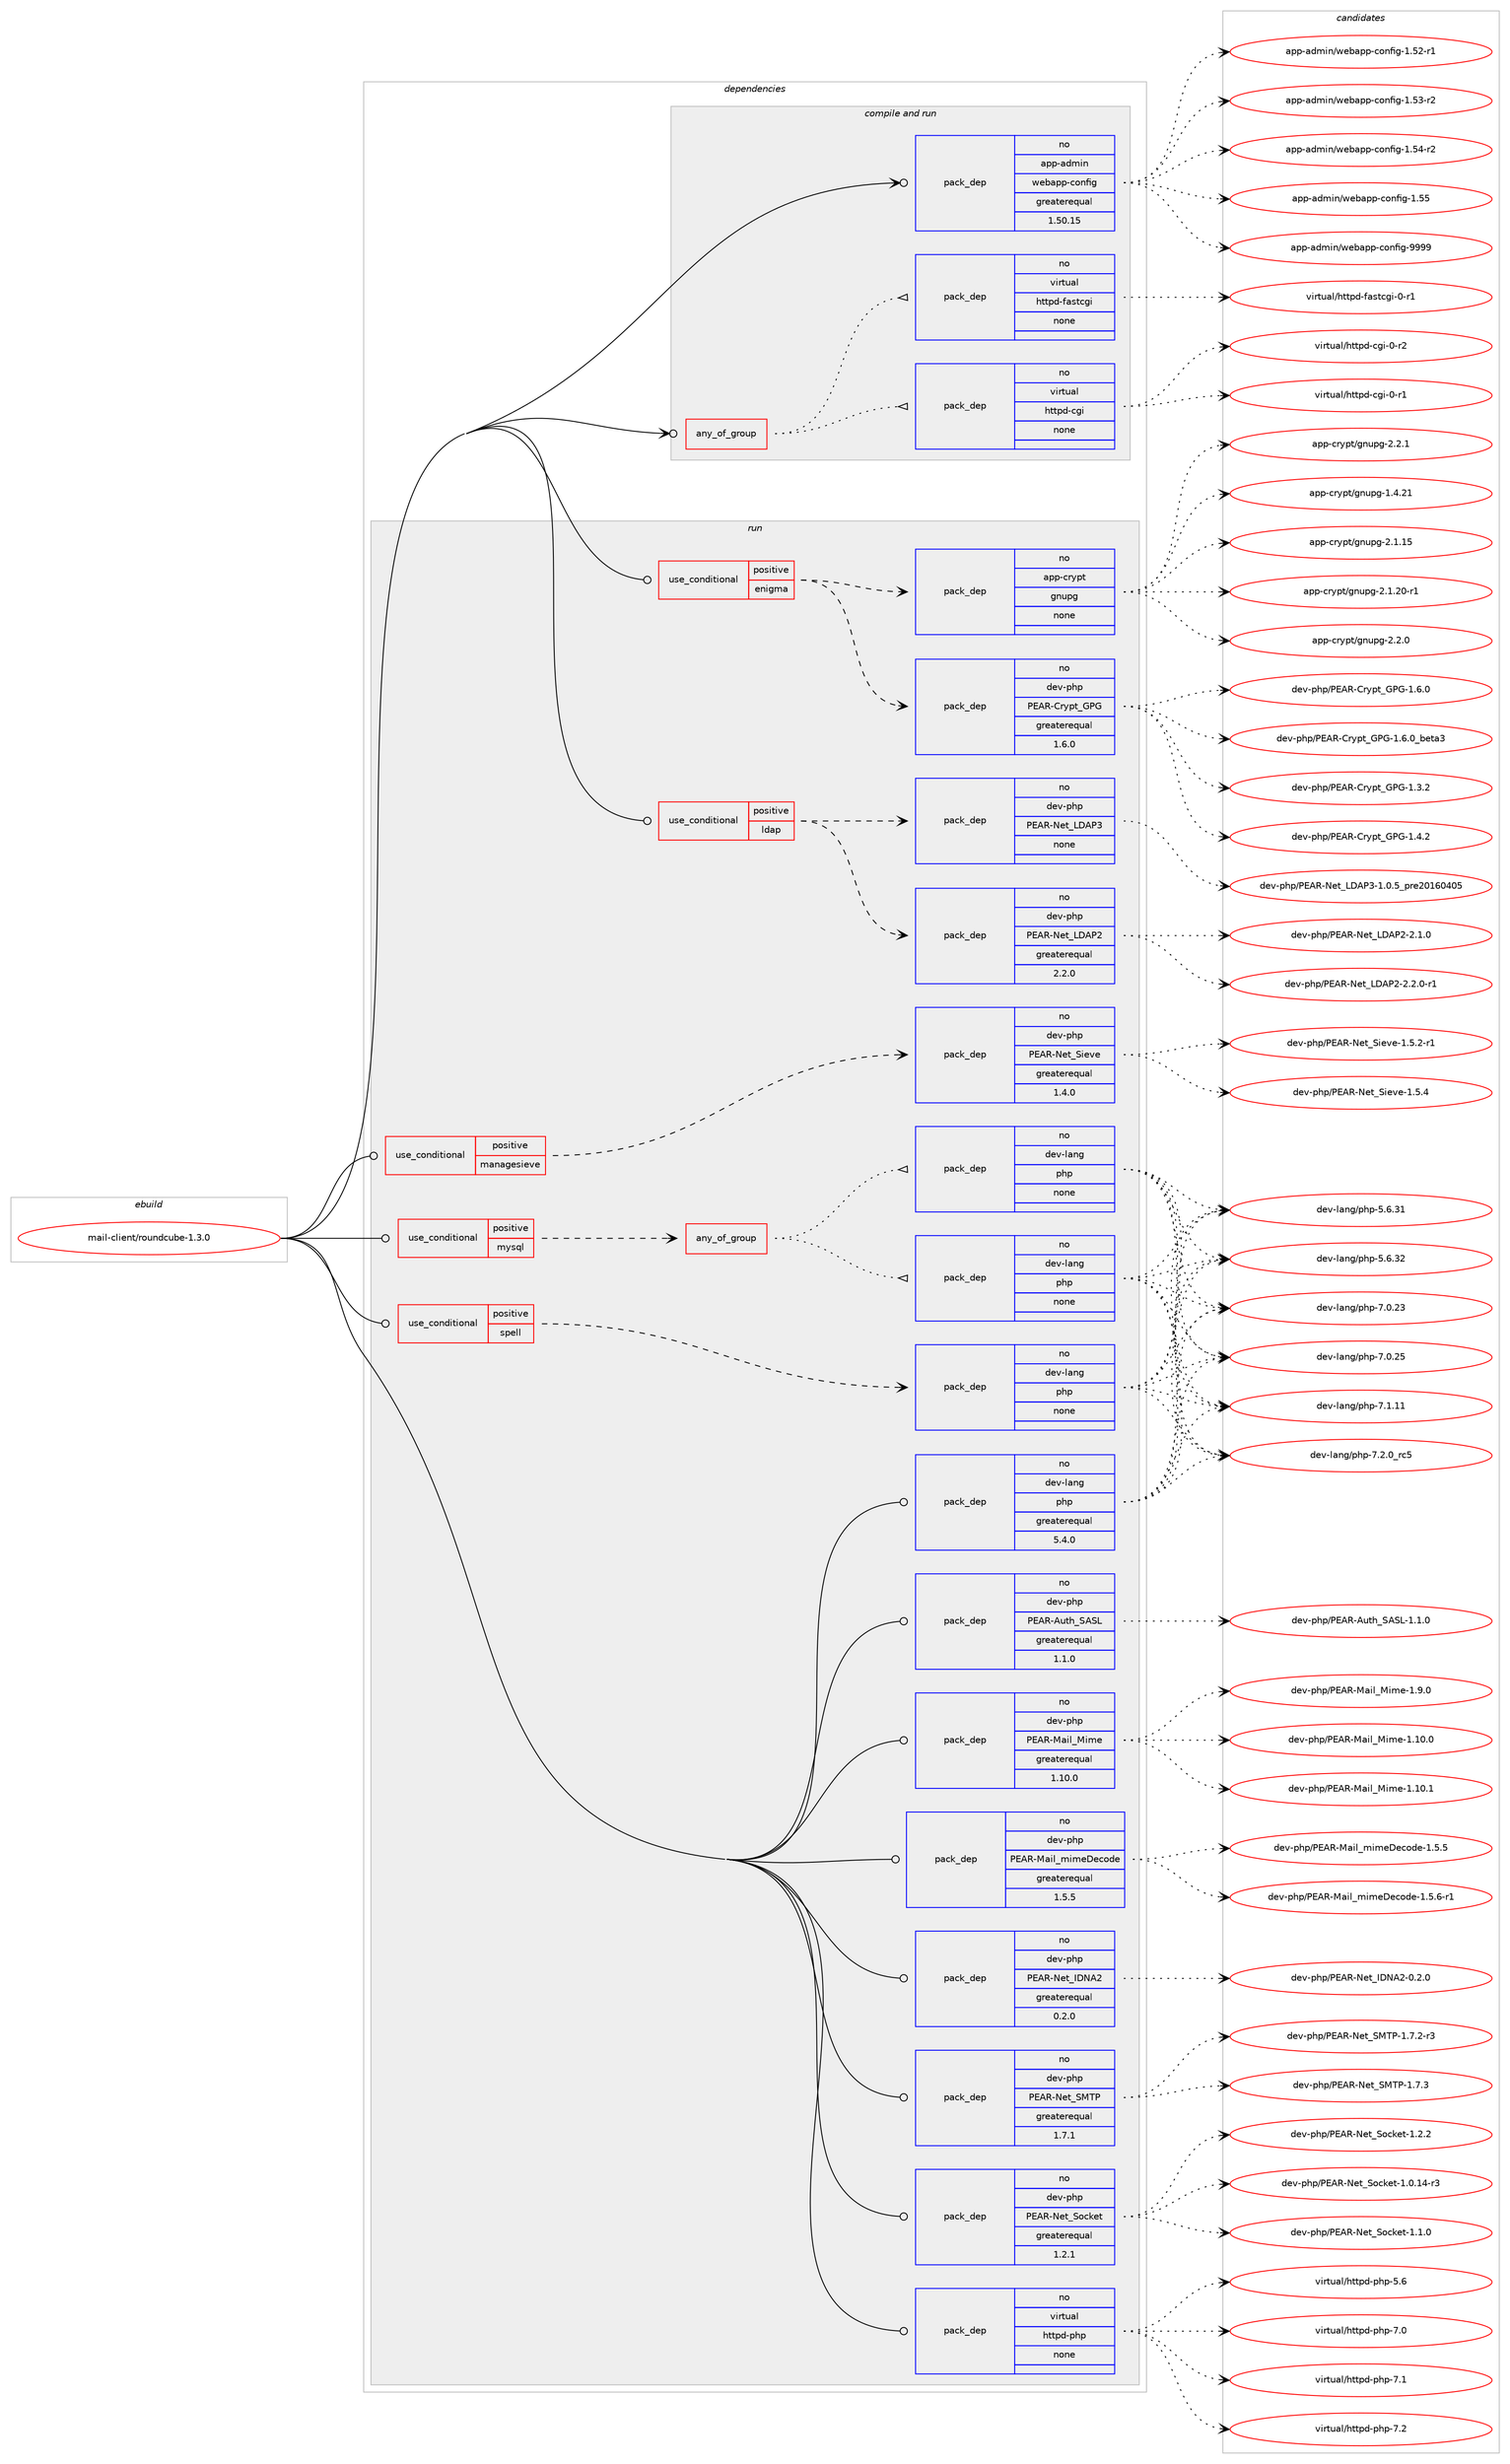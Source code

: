 digraph prolog {

# *************
# Graph options
# *************

newrank=true;
concentrate=true;
compound=true;
graph [rankdir=LR,fontname=Helvetica,fontsize=10,ranksep=1.5];#, ranksep=2.5, nodesep=0.2];
edge  [arrowhead=vee];
node  [fontname=Helvetica,fontsize=10];

# **********
# The ebuild
# **********

subgraph cluster_leftcol {
color=gray;
rank=same;
label=<<i>ebuild</i>>;
id [label="mail-client/roundcube-1.3.0", color=red, width=4, href="../mail-client/roundcube-1.3.0.svg"];
}

# ****************
# The dependencies
# ****************

subgraph cluster_midcol {
color=gray;
label=<<i>dependencies</i>>;
subgraph cluster_compile {
fillcolor="#eeeeee";
style=filled;
label=<<i>compile</i>>;
}
subgraph cluster_compileandrun {
fillcolor="#eeeeee";
style=filled;
label=<<i>compile and run</i>>;
subgraph any4982 {
dependency341094 [label=<<TABLE BORDER="0" CELLBORDER="1" CELLSPACING="0" CELLPADDING="4"><TR><TD CELLPADDING="10">any_of_group</TD></TR></TABLE>>, shape=none, color=red];subgraph pack250799 {
dependency341095 [label=<<TABLE BORDER="0" CELLBORDER="1" CELLSPACING="0" CELLPADDING="4" WIDTH="220"><TR><TD ROWSPAN="6" CELLPADDING="30">pack_dep</TD></TR><TR><TD WIDTH="110">no</TD></TR><TR><TD>virtual</TD></TR><TR><TD>httpd-cgi</TD></TR><TR><TD>none</TD></TR><TR><TD></TD></TR></TABLE>>, shape=none, color=blue];
}
dependency341094:e -> dependency341095:w [weight=20,style="dotted",arrowhead="oinv"];
subgraph pack250800 {
dependency341096 [label=<<TABLE BORDER="0" CELLBORDER="1" CELLSPACING="0" CELLPADDING="4" WIDTH="220"><TR><TD ROWSPAN="6" CELLPADDING="30">pack_dep</TD></TR><TR><TD WIDTH="110">no</TD></TR><TR><TD>virtual</TD></TR><TR><TD>httpd-fastcgi</TD></TR><TR><TD>none</TD></TR><TR><TD></TD></TR></TABLE>>, shape=none, color=blue];
}
dependency341094:e -> dependency341096:w [weight=20,style="dotted",arrowhead="oinv"];
}
id:e -> dependency341094:w [weight=20,style="solid",arrowhead="odotvee"];
subgraph pack250801 {
dependency341097 [label=<<TABLE BORDER="0" CELLBORDER="1" CELLSPACING="0" CELLPADDING="4" WIDTH="220"><TR><TD ROWSPAN="6" CELLPADDING="30">pack_dep</TD></TR><TR><TD WIDTH="110">no</TD></TR><TR><TD>app-admin</TD></TR><TR><TD>webapp-config</TD></TR><TR><TD>greaterequal</TD></TR><TR><TD>1.50.15</TD></TR></TABLE>>, shape=none, color=blue];
}
id:e -> dependency341097:w [weight=20,style="solid",arrowhead="odotvee"];
}
subgraph cluster_run {
fillcolor="#eeeeee";
style=filled;
label=<<i>run</i>>;
subgraph cond85212 {
dependency341098 [label=<<TABLE BORDER="0" CELLBORDER="1" CELLSPACING="0" CELLPADDING="4"><TR><TD ROWSPAN="3" CELLPADDING="10">use_conditional</TD></TR><TR><TD>positive</TD></TR><TR><TD>enigma</TD></TR></TABLE>>, shape=none, color=red];
subgraph pack250802 {
dependency341099 [label=<<TABLE BORDER="0" CELLBORDER="1" CELLSPACING="0" CELLPADDING="4" WIDTH="220"><TR><TD ROWSPAN="6" CELLPADDING="30">pack_dep</TD></TR><TR><TD WIDTH="110">no</TD></TR><TR><TD>dev-php</TD></TR><TR><TD>PEAR-Crypt_GPG</TD></TR><TR><TD>greaterequal</TD></TR><TR><TD>1.6.0</TD></TR></TABLE>>, shape=none, color=blue];
}
dependency341098:e -> dependency341099:w [weight=20,style="dashed",arrowhead="vee"];
subgraph pack250803 {
dependency341100 [label=<<TABLE BORDER="0" CELLBORDER="1" CELLSPACING="0" CELLPADDING="4" WIDTH="220"><TR><TD ROWSPAN="6" CELLPADDING="30">pack_dep</TD></TR><TR><TD WIDTH="110">no</TD></TR><TR><TD>app-crypt</TD></TR><TR><TD>gnupg</TD></TR><TR><TD>none</TD></TR><TR><TD></TD></TR></TABLE>>, shape=none, color=blue];
}
dependency341098:e -> dependency341100:w [weight=20,style="dashed",arrowhead="vee"];
}
id:e -> dependency341098:w [weight=20,style="solid",arrowhead="odot"];
subgraph cond85213 {
dependency341101 [label=<<TABLE BORDER="0" CELLBORDER="1" CELLSPACING="0" CELLPADDING="4"><TR><TD ROWSPAN="3" CELLPADDING="10">use_conditional</TD></TR><TR><TD>positive</TD></TR><TR><TD>ldap</TD></TR></TABLE>>, shape=none, color=red];
subgraph pack250804 {
dependency341102 [label=<<TABLE BORDER="0" CELLBORDER="1" CELLSPACING="0" CELLPADDING="4" WIDTH="220"><TR><TD ROWSPAN="6" CELLPADDING="30">pack_dep</TD></TR><TR><TD WIDTH="110">no</TD></TR><TR><TD>dev-php</TD></TR><TR><TD>PEAR-Net_LDAP2</TD></TR><TR><TD>greaterequal</TD></TR><TR><TD>2.2.0</TD></TR></TABLE>>, shape=none, color=blue];
}
dependency341101:e -> dependency341102:w [weight=20,style="dashed",arrowhead="vee"];
subgraph pack250805 {
dependency341103 [label=<<TABLE BORDER="0" CELLBORDER="1" CELLSPACING="0" CELLPADDING="4" WIDTH="220"><TR><TD ROWSPAN="6" CELLPADDING="30">pack_dep</TD></TR><TR><TD WIDTH="110">no</TD></TR><TR><TD>dev-php</TD></TR><TR><TD>PEAR-Net_LDAP3</TD></TR><TR><TD>none</TD></TR><TR><TD></TD></TR></TABLE>>, shape=none, color=blue];
}
dependency341101:e -> dependency341103:w [weight=20,style="dashed",arrowhead="vee"];
}
id:e -> dependency341101:w [weight=20,style="solid",arrowhead="odot"];
subgraph cond85214 {
dependency341104 [label=<<TABLE BORDER="0" CELLBORDER="1" CELLSPACING="0" CELLPADDING="4"><TR><TD ROWSPAN="3" CELLPADDING="10">use_conditional</TD></TR><TR><TD>positive</TD></TR><TR><TD>managesieve</TD></TR></TABLE>>, shape=none, color=red];
subgraph pack250806 {
dependency341105 [label=<<TABLE BORDER="0" CELLBORDER="1" CELLSPACING="0" CELLPADDING="4" WIDTH="220"><TR><TD ROWSPAN="6" CELLPADDING="30">pack_dep</TD></TR><TR><TD WIDTH="110">no</TD></TR><TR><TD>dev-php</TD></TR><TR><TD>PEAR-Net_Sieve</TD></TR><TR><TD>greaterequal</TD></TR><TR><TD>1.4.0</TD></TR></TABLE>>, shape=none, color=blue];
}
dependency341104:e -> dependency341105:w [weight=20,style="dashed",arrowhead="vee"];
}
id:e -> dependency341104:w [weight=20,style="solid",arrowhead="odot"];
subgraph cond85215 {
dependency341106 [label=<<TABLE BORDER="0" CELLBORDER="1" CELLSPACING="0" CELLPADDING="4"><TR><TD ROWSPAN="3" CELLPADDING="10">use_conditional</TD></TR><TR><TD>positive</TD></TR><TR><TD>mysql</TD></TR></TABLE>>, shape=none, color=red];
subgraph any4983 {
dependency341107 [label=<<TABLE BORDER="0" CELLBORDER="1" CELLSPACING="0" CELLPADDING="4"><TR><TD CELLPADDING="10">any_of_group</TD></TR></TABLE>>, shape=none, color=red];subgraph pack250807 {
dependency341108 [label=<<TABLE BORDER="0" CELLBORDER="1" CELLSPACING="0" CELLPADDING="4" WIDTH="220"><TR><TD ROWSPAN="6" CELLPADDING="30">pack_dep</TD></TR><TR><TD WIDTH="110">no</TD></TR><TR><TD>dev-lang</TD></TR><TR><TD>php</TD></TR><TR><TD>none</TD></TR><TR><TD></TD></TR></TABLE>>, shape=none, color=blue];
}
dependency341107:e -> dependency341108:w [weight=20,style="dotted",arrowhead="oinv"];
subgraph pack250808 {
dependency341109 [label=<<TABLE BORDER="0" CELLBORDER="1" CELLSPACING="0" CELLPADDING="4" WIDTH="220"><TR><TD ROWSPAN="6" CELLPADDING="30">pack_dep</TD></TR><TR><TD WIDTH="110">no</TD></TR><TR><TD>dev-lang</TD></TR><TR><TD>php</TD></TR><TR><TD>none</TD></TR><TR><TD></TD></TR></TABLE>>, shape=none, color=blue];
}
dependency341107:e -> dependency341109:w [weight=20,style="dotted",arrowhead="oinv"];
}
dependency341106:e -> dependency341107:w [weight=20,style="dashed",arrowhead="vee"];
}
id:e -> dependency341106:w [weight=20,style="solid",arrowhead="odot"];
subgraph cond85216 {
dependency341110 [label=<<TABLE BORDER="0" CELLBORDER="1" CELLSPACING="0" CELLPADDING="4"><TR><TD ROWSPAN="3" CELLPADDING="10">use_conditional</TD></TR><TR><TD>positive</TD></TR><TR><TD>spell</TD></TR></TABLE>>, shape=none, color=red];
subgraph pack250809 {
dependency341111 [label=<<TABLE BORDER="0" CELLBORDER="1" CELLSPACING="0" CELLPADDING="4" WIDTH="220"><TR><TD ROWSPAN="6" CELLPADDING="30">pack_dep</TD></TR><TR><TD WIDTH="110">no</TD></TR><TR><TD>dev-lang</TD></TR><TR><TD>php</TD></TR><TR><TD>none</TD></TR><TR><TD></TD></TR></TABLE>>, shape=none, color=blue];
}
dependency341110:e -> dependency341111:w [weight=20,style="dashed",arrowhead="vee"];
}
id:e -> dependency341110:w [weight=20,style="solid",arrowhead="odot"];
subgraph pack250810 {
dependency341112 [label=<<TABLE BORDER="0" CELLBORDER="1" CELLSPACING="0" CELLPADDING="4" WIDTH="220"><TR><TD ROWSPAN="6" CELLPADDING="30">pack_dep</TD></TR><TR><TD WIDTH="110">no</TD></TR><TR><TD>dev-lang</TD></TR><TR><TD>php</TD></TR><TR><TD>greaterequal</TD></TR><TR><TD>5.4.0</TD></TR></TABLE>>, shape=none, color=blue];
}
id:e -> dependency341112:w [weight=20,style="solid",arrowhead="odot"];
subgraph pack250811 {
dependency341113 [label=<<TABLE BORDER="0" CELLBORDER="1" CELLSPACING="0" CELLPADDING="4" WIDTH="220"><TR><TD ROWSPAN="6" CELLPADDING="30">pack_dep</TD></TR><TR><TD WIDTH="110">no</TD></TR><TR><TD>dev-php</TD></TR><TR><TD>PEAR-Auth_SASL</TD></TR><TR><TD>greaterequal</TD></TR><TR><TD>1.1.0</TD></TR></TABLE>>, shape=none, color=blue];
}
id:e -> dependency341113:w [weight=20,style="solid",arrowhead="odot"];
subgraph pack250812 {
dependency341114 [label=<<TABLE BORDER="0" CELLBORDER="1" CELLSPACING="0" CELLPADDING="4" WIDTH="220"><TR><TD ROWSPAN="6" CELLPADDING="30">pack_dep</TD></TR><TR><TD WIDTH="110">no</TD></TR><TR><TD>dev-php</TD></TR><TR><TD>PEAR-Mail_Mime</TD></TR><TR><TD>greaterequal</TD></TR><TR><TD>1.10.0</TD></TR></TABLE>>, shape=none, color=blue];
}
id:e -> dependency341114:w [weight=20,style="solid",arrowhead="odot"];
subgraph pack250813 {
dependency341115 [label=<<TABLE BORDER="0" CELLBORDER="1" CELLSPACING="0" CELLPADDING="4" WIDTH="220"><TR><TD ROWSPAN="6" CELLPADDING="30">pack_dep</TD></TR><TR><TD WIDTH="110">no</TD></TR><TR><TD>dev-php</TD></TR><TR><TD>PEAR-Mail_mimeDecode</TD></TR><TR><TD>greaterequal</TD></TR><TR><TD>1.5.5</TD></TR></TABLE>>, shape=none, color=blue];
}
id:e -> dependency341115:w [weight=20,style="solid",arrowhead="odot"];
subgraph pack250814 {
dependency341116 [label=<<TABLE BORDER="0" CELLBORDER="1" CELLSPACING="0" CELLPADDING="4" WIDTH="220"><TR><TD ROWSPAN="6" CELLPADDING="30">pack_dep</TD></TR><TR><TD WIDTH="110">no</TD></TR><TR><TD>dev-php</TD></TR><TR><TD>PEAR-Net_IDNA2</TD></TR><TR><TD>greaterequal</TD></TR><TR><TD>0.2.0</TD></TR></TABLE>>, shape=none, color=blue];
}
id:e -> dependency341116:w [weight=20,style="solid",arrowhead="odot"];
subgraph pack250815 {
dependency341117 [label=<<TABLE BORDER="0" CELLBORDER="1" CELLSPACING="0" CELLPADDING="4" WIDTH="220"><TR><TD ROWSPAN="6" CELLPADDING="30">pack_dep</TD></TR><TR><TD WIDTH="110">no</TD></TR><TR><TD>dev-php</TD></TR><TR><TD>PEAR-Net_SMTP</TD></TR><TR><TD>greaterequal</TD></TR><TR><TD>1.7.1</TD></TR></TABLE>>, shape=none, color=blue];
}
id:e -> dependency341117:w [weight=20,style="solid",arrowhead="odot"];
subgraph pack250816 {
dependency341118 [label=<<TABLE BORDER="0" CELLBORDER="1" CELLSPACING="0" CELLPADDING="4" WIDTH="220"><TR><TD ROWSPAN="6" CELLPADDING="30">pack_dep</TD></TR><TR><TD WIDTH="110">no</TD></TR><TR><TD>dev-php</TD></TR><TR><TD>PEAR-Net_Socket</TD></TR><TR><TD>greaterequal</TD></TR><TR><TD>1.2.1</TD></TR></TABLE>>, shape=none, color=blue];
}
id:e -> dependency341118:w [weight=20,style="solid",arrowhead="odot"];
subgraph pack250817 {
dependency341119 [label=<<TABLE BORDER="0" CELLBORDER="1" CELLSPACING="0" CELLPADDING="4" WIDTH="220"><TR><TD ROWSPAN="6" CELLPADDING="30">pack_dep</TD></TR><TR><TD WIDTH="110">no</TD></TR><TR><TD>virtual</TD></TR><TR><TD>httpd-php</TD></TR><TR><TD>none</TD></TR><TR><TD></TD></TR></TABLE>>, shape=none, color=blue];
}
id:e -> dependency341119:w [weight=20,style="solid",arrowhead="odot"];
}
}

# **************
# The candidates
# **************

subgraph cluster_choices {
rank=same;
color=gray;
label=<<i>candidates</i>>;

subgraph choice250799 {
color=black;
nodesep=1;
choice1181051141161179710847104116116112100459910310545484511449 [label="virtual/httpd-cgi-0-r1", color=red, width=4,href="../virtual/httpd-cgi-0-r1.svg"];
choice1181051141161179710847104116116112100459910310545484511450 [label="virtual/httpd-cgi-0-r2", color=red, width=4,href="../virtual/httpd-cgi-0-r2.svg"];
dependency341095:e -> choice1181051141161179710847104116116112100459910310545484511449:w [style=dotted,weight="100"];
dependency341095:e -> choice1181051141161179710847104116116112100459910310545484511450:w [style=dotted,weight="100"];
}
subgraph choice250800 {
color=black;
nodesep=1;
choice118105114116117971084710411611611210045102971151169910310545484511449 [label="virtual/httpd-fastcgi-0-r1", color=red, width=4,href="../virtual/httpd-fastcgi-0-r1.svg"];
dependency341096:e -> choice118105114116117971084710411611611210045102971151169910310545484511449:w [style=dotted,weight="100"];
}
subgraph choice250801 {
color=black;
nodesep=1;
choice971121124597100109105110471191019897112112459911111010210510345494653504511449 [label="app-admin/webapp-config-1.52-r1", color=red, width=4,href="../app-admin/webapp-config-1.52-r1.svg"];
choice971121124597100109105110471191019897112112459911111010210510345494653514511450 [label="app-admin/webapp-config-1.53-r2", color=red, width=4,href="../app-admin/webapp-config-1.53-r2.svg"];
choice971121124597100109105110471191019897112112459911111010210510345494653524511450 [label="app-admin/webapp-config-1.54-r2", color=red, width=4,href="../app-admin/webapp-config-1.54-r2.svg"];
choice97112112459710010910511047119101989711211245991111101021051034549465353 [label="app-admin/webapp-config-1.55", color=red, width=4,href="../app-admin/webapp-config-1.55.svg"];
choice97112112459710010910511047119101989711211245991111101021051034557575757 [label="app-admin/webapp-config-9999", color=red, width=4,href="../app-admin/webapp-config-9999.svg"];
dependency341097:e -> choice971121124597100109105110471191019897112112459911111010210510345494653504511449:w [style=dotted,weight="100"];
dependency341097:e -> choice971121124597100109105110471191019897112112459911111010210510345494653514511450:w [style=dotted,weight="100"];
dependency341097:e -> choice971121124597100109105110471191019897112112459911111010210510345494653524511450:w [style=dotted,weight="100"];
dependency341097:e -> choice97112112459710010910511047119101989711211245991111101021051034549465353:w [style=dotted,weight="100"];
dependency341097:e -> choice97112112459710010910511047119101989711211245991111101021051034557575757:w [style=dotted,weight="100"];
}
subgraph choice250802 {
color=black;
nodesep=1;
choice100101118451121041124780696582456711412111211695718071454946514650 [label="dev-php/PEAR-Crypt_GPG-1.3.2", color=red, width=4,href="../dev-php/PEAR-Crypt_GPG-1.3.2.svg"];
choice100101118451121041124780696582456711412111211695718071454946524650 [label="dev-php/PEAR-Crypt_GPG-1.4.2", color=red, width=4,href="../dev-php/PEAR-Crypt_GPG-1.4.2.svg"];
choice100101118451121041124780696582456711412111211695718071454946544648 [label="dev-php/PEAR-Crypt_GPG-1.6.0", color=red, width=4,href="../dev-php/PEAR-Crypt_GPG-1.6.0.svg"];
choice10010111845112104112478069658245671141211121169571807145494654464895981011169751 [label="dev-php/PEAR-Crypt_GPG-1.6.0_beta3", color=red, width=4,href="../dev-php/PEAR-Crypt_GPG-1.6.0_beta3.svg"];
dependency341099:e -> choice100101118451121041124780696582456711412111211695718071454946514650:w [style=dotted,weight="100"];
dependency341099:e -> choice100101118451121041124780696582456711412111211695718071454946524650:w [style=dotted,weight="100"];
dependency341099:e -> choice100101118451121041124780696582456711412111211695718071454946544648:w [style=dotted,weight="100"];
dependency341099:e -> choice10010111845112104112478069658245671141211121169571807145494654464895981011169751:w [style=dotted,weight="100"];
}
subgraph choice250803 {
color=black;
nodesep=1;
choice9711211245991141211121164710311011711210345494652465049 [label="app-crypt/gnupg-1.4.21", color=red, width=4,href="../app-crypt/gnupg-1.4.21.svg"];
choice9711211245991141211121164710311011711210345504649464953 [label="app-crypt/gnupg-2.1.15", color=red, width=4,href="../app-crypt/gnupg-2.1.15.svg"];
choice97112112459911412111211647103110117112103455046494650484511449 [label="app-crypt/gnupg-2.1.20-r1", color=red, width=4,href="../app-crypt/gnupg-2.1.20-r1.svg"];
choice97112112459911412111211647103110117112103455046504648 [label="app-crypt/gnupg-2.2.0", color=red, width=4,href="../app-crypt/gnupg-2.2.0.svg"];
choice97112112459911412111211647103110117112103455046504649 [label="app-crypt/gnupg-2.2.1", color=red, width=4,href="../app-crypt/gnupg-2.2.1.svg"];
dependency341100:e -> choice9711211245991141211121164710311011711210345494652465049:w [style=dotted,weight="100"];
dependency341100:e -> choice9711211245991141211121164710311011711210345504649464953:w [style=dotted,weight="100"];
dependency341100:e -> choice97112112459911412111211647103110117112103455046494650484511449:w [style=dotted,weight="100"];
dependency341100:e -> choice97112112459911412111211647103110117112103455046504648:w [style=dotted,weight="100"];
dependency341100:e -> choice97112112459911412111211647103110117112103455046504649:w [style=dotted,weight="100"];
}
subgraph choice250804 {
color=black;
nodesep=1;
choice1001011184511210411247806965824578101116957668658050455046494648 [label="dev-php/PEAR-Net_LDAP2-2.1.0", color=red, width=4,href="../dev-php/PEAR-Net_LDAP2-2.1.0.svg"];
choice10010111845112104112478069658245781011169576686580504550465046484511449 [label="dev-php/PEAR-Net_LDAP2-2.2.0-r1", color=red, width=4,href="../dev-php/PEAR-Net_LDAP2-2.2.0-r1.svg"];
dependency341102:e -> choice1001011184511210411247806965824578101116957668658050455046494648:w [style=dotted,weight="100"];
dependency341102:e -> choice10010111845112104112478069658245781011169576686580504550465046484511449:w [style=dotted,weight="100"];
}
subgraph choice250805 {
color=black;
nodesep=1;
choice1001011184511210411247806965824578101116957668658051454946484653951121141015048495448524853 [label="dev-php/PEAR-Net_LDAP3-1.0.5_pre20160405", color=red, width=4,href="../dev-php/PEAR-Net_LDAP3-1.0.5_pre20160405.svg"];
dependency341103:e -> choice1001011184511210411247806965824578101116957668658051454946484653951121141015048495448524853:w [style=dotted,weight="100"];
}
subgraph choice250806 {
color=black;
nodesep=1;
choice100101118451121041124780696582457810111695831051011181014549465346504511449 [label="dev-php/PEAR-Net_Sieve-1.5.2-r1", color=red, width=4,href="../dev-php/PEAR-Net_Sieve-1.5.2-r1.svg"];
choice10010111845112104112478069658245781011169583105101118101454946534652 [label="dev-php/PEAR-Net_Sieve-1.5.4", color=red, width=4,href="../dev-php/PEAR-Net_Sieve-1.5.4.svg"];
dependency341105:e -> choice100101118451121041124780696582457810111695831051011181014549465346504511449:w [style=dotted,weight="100"];
dependency341105:e -> choice10010111845112104112478069658245781011169583105101118101454946534652:w [style=dotted,weight="100"];
}
subgraph choice250807 {
color=black;
nodesep=1;
choice10010111845108971101034711210411245534654465149 [label="dev-lang/php-5.6.31", color=red, width=4,href="../dev-lang/php-5.6.31.svg"];
choice10010111845108971101034711210411245534654465150 [label="dev-lang/php-5.6.32", color=red, width=4,href="../dev-lang/php-5.6.32.svg"];
choice10010111845108971101034711210411245554648465051 [label="dev-lang/php-7.0.23", color=red, width=4,href="../dev-lang/php-7.0.23.svg"];
choice10010111845108971101034711210411245554648465053 [label="dev-lang/php-7.0.25", color=red, width=4,href="../dev-lang/php-7.0.25.svg"];
choice10010111845108971101034711210411245554649464949 [label="dev-lang/php-7.1.11", color=red, width=4,href="../dev-lang/php-7.1.11.svg"];
choice100101118451089711010347112104112455546504648951149953 [label="dev-lang/php-7.2.0_rc5", color=red, width=4,href="../dev-lang/php-7.2.0_rc5.svg"];
dependency341108:e -> choice10010111845108971101034711210411245534654465149:w [style=dotted,weight="100"];
dependency341108:e -> choice10010111845108971101034711210411245534654465150:w [style=dotted,weight="100"];
dependency341108:e -> choice10010111845108971101034711210411245554648465051:w [style=dotted,weight="100"];
dependency341108:e -> choice10010111845108971101034711210411245554648465053:w [style=dotted,weight="100"];
dependency341108:e -> choice10010111845108971101034711210411245554649464949:w [style=dotted,weight="100"];
dependency341108:e -> choice100101118451089711010347112104112455546504648951149953:w [style=dotted,weight="100"];
}
subgraph choice250808 {
color=black;
nodesep=1;
choice10010111845108971101034711210411245534654465149 [label="dev-lang/php-5.6.31", color=red, width=4,href="../dev-lang/php-5.6.31.svg"];
choice10010111845108971101034711210411245534654465150 [label="dev-lang/php-5.6.32", color=red, width=4,href="../dev-lang/php-5.6.32.svg"];
choice10010111845108971101034711210411245554648465051 [label="dev-lang/php-7.0.23", color=red, width=4,href="../dev-lang/php-7.0.23.svg"];
choice10010111845108971101034711210411245554648465053 [label="dev-lang/php-7.0.25", color=red, width=4,href="../dev-lang/php-7.0.25.svg"];
choice10010111845108971101034711210411245554649464949 [label="dev-lang/php-7.1.11", color=red, width=4,href="../dev-lang/php-7.1.11.svg"];
choice100101118451089711010347112104112455546504648951149953 [label="dev-lang/php-7.2.0_rc5", color=red, width=4,href="../dev-lang/php-7.2.0_rc5.svg"];
dependency341109:e -> choice10010111845108971101034711210411245534654465149:w [style=dotted,weight="100"];
dependency341109:e -> choice10010111845108971101034711210411245534654465150:w [style=dotted,weight="100"];
dependency341109:e -> choice10010111845108971101034711210411245554648465051:w [style=dotted,weight="100"];
dependency341109:e -> choice10010111845108971101034711210411245554648465053:w [style=dotted,weight="100"];
dependency341109:e -> choice10010111845108971101034711210411245554649464949:w [style=dotted,weight="100"];
dependency341109:e -> choice100101118451089711010347112104112455546504648951149953:w [style=dotted,weight="100"];
}
subgraph choice250809 {
color=black;
nodesep=1;
choice10010111845108971101034711210411245534654465149 [label="dev-lang/php-5.6.31", color=red, width=4,href="../dev-lang/php-5.6.31.svg"];
choice10010111845108971101034711210411245534654465150 [label="dev-lang/php-5.6.32", color=red, width=4,href="../dev-lang/php-5.6.32.svg"];
choice10010111845108971101034711210411245554648465051 [label="dev-lang/php-7.0.23", color=red, width=4,href="../dev-lang/php-7.0.23.svg"];
choice10010111845108971101034711210411245554648465053 [label="dev-lang/php-7.0.25", color=red, width=4,href="../dev-lang/php-7.0.25.svg"];
choice10010111845108971101034711210411245554649464949 [label="dev-lang/php-7.1.11", color=red, width=4,href="../dev-lang/php-7.1.11.svg"];
choice100101118451089711010347112104112455546504648951149953 [label="dev-lang/php-7.2.0_rc5", color=red, width=4,href="../dev-lang/php-7.2.0_rc5.svg"];
dependency341111:e -> choice10010111845108971101034711210411245534654465149:w [style=dotted,weight="100"];
dependency341111:e -> choice10010111845108971101034711210411245534654465150:w [style=dotted,weight="100"];
dependency341111:e -> choice10010111845108971101034711210411245554648465051:w [style=dotted,weight="100"];
dependency341111:e -> choice10010111845108971101034711210411245554648465053:w [style=dotted,weight="100"];
dependency341111:e -> choice10010111845108971101034711210411245554649464949:w [style=dotted,weight="100"];
dependency341111:e -> choice100101118451089711010347112104112455546504648951149953:w [style=dotted,weight="100"];
}
subgraph choice250810 {
color=black;
nodesep=1;
choice10010111845108971101034711210411245534654465149 [label="dev-lang/php-5.6.31", color=red, width=4,href="../dev-lang/php-5.6.31.svg"];
choice10010111845108971101034711210411245534654465150 [label="dev-lang/php-5.6.32", color=red, width=4,href="../dev-lang/php-5.6.32.svg"];
choice10010111845108971101034711210411245554648465051 [label="dev-lang/php-7.0.23", color=red, width=4,href="../dev-lang/php-7.0.23.svg"];
choice10010111845108971101034711210411245554648465053 [label="dev-lang/php-7.0.25", color=red, width=4,href="../dev-lang/php-7.0.25.svg"];
choice10010111845108971101034711210411245554649464949 [label="dev-lang/php-7.1.11", color=red, width=4,href="../dev-lang/php-7.1.11.svg"];
choice100101118451089711010347112104112455546504648951149953 [label="dev-lang/php-7.2.0_rc5", color=red, width=4,href="../dev-lang/php-7.2.0_rc5.svg"];
dependency341112:e -> choice10010111845108971101034711210411245534654465149:w [style=dotted,weight="100"];
dependency341112:e -> choice10010111845108971101034711210411245534654465150:w [style=dotted,weight="100"];
dependency341112:e -> choice10010111845108971101034711210411245554648465051:w [style=dotted,weight="100"];
dependency341112:e -> choice10010111845108971101034711210411245554648465053:w [style=dotted,weight="100"];
dependency341112:e -> choice10010111845108971101034711210411245554649464949:w [style=dotted,weight="100"];
dependency341112:e -> choice100101118451089711010347112104112455546504648951149953:w [style=dotted,weight="100"];
}
subgraph choice250811 {
color=black;
nodesep=1;
choice10010111845112104112478069658245651171161049583658376454946494648 [label="dev-php/PEAR-Auth_SASL-1.1.0", color=red, width=4,href="../dev-php/PEAR-Auth_SASL-1.1.0.svg"];
dependency341113:e -> choice10010111845112104112478069658245651171161049583658376454946494648:w [style=dotted,weight="100"];
}
subgraph choice250812 {
color=black;
nodesep=1;
choice100101118451121041124780696582457797105108957710510910145494649484648 [label="dev-php/PEAR-Mail_Mime-1.10.0", color=red, width=4,href="../dev-php/PEAR-Mail_Mime-1.10.0.svg"];
choice100101118451121041124780696582457797105108957710510910145494649484649 [label="dev-php/PEAR-Mail_Mime-1.10.1", color=red, width=4,href="../dev-php/PEAR-Mail_Mime-1.10.1.svg"];
choice1001011184511210411247806965824577971051089577105109101454946574648 [label="dev-php/PEAR-Mail_Mime-1.9.0", color=red, width=4,href="../dev-php/PEAR-Mail_Mime-1.9.0.svg"];
dependency341114:e -> choice100101118451121041124780696582457797105108957710510910145494649484648:w [style=dotted,weight="100"];
dependency341114:e -> choice100101118451121041124780696582457797105108957710510910145494649484649:w [style=dotted,weight="100"];
dependency341114:e -> choice1001011184511210411247806965824577971051089577105109101454946574648:w [style=dotted,weight="100"];
}
subgraph choice250813 {
color=black;
nodesep=1;
choice100101118451121041124780696582457797105108951091051091016810199111100101454946534653 [label="dev-php/PEAR-Mail_mimeDecode-1.5.5", color=red, width=4,href="../dev-php/PEAR-Mail_mimeDecode-1.5.5.svg"];
choice1001011184511210411247806965824577971051089510910510910168101991111001014549465346544511449 [label="dev-php/PEAR-Mail_mimeDecode-1.5.6-r1", color=red, width=4,href="../dev-php/PEAR-Mail_mimeDecode-1.5.6-r1.svg"];
dependency341115:e -> choice100101118451121041124780696582457797105108951091051091016810199111100101454946534653:w [style=dotted,weight="100"];
dependency341115:e -> choice1001011184511210411247806965824577971051089510910510910168101991111001014549465346544511449:w [style=dotted,weight="100"];
}
subgraph choice250814 {
color=black;
nodesep=1;
choice1001011184511210411247806965824578101116957368786550454846504648 [label="dev-php/PEAR-Net_IDNA2-0.2.0", color=red, width=4,href="../dev-php/PEAR-Net_IDNA2-0.2.0.svg"];
dependency341116:e -> choice1001011184511210411247806965824578101116957368786550454846504648:w [style=dotted,weight="100"];
}
subgraph choice250815 {
color=black;
nodesep=1;
choice100101118451121041124780696582457810111695837784804549465546504511451 [label="dev-php/PEAR-Net_SMTP-1.7.2-r3", color=red, width=4,href="../dev-php/PEAR-Net_SMTP-1.7.2-r3.svg"];
choice10010111845112104112478069658245781011169583778480454946554651 [label="dev-php/PEAR-Net_SMTP-1.7.3", color=red, width=4,href="../dev-php/PEAR-Net_SMTP-1.7.3.svg"];
dependency341117:e -> choice100101118451121041124780696582457810111695837784804549465546504511451:w [style=dotted,weight="100"];
dependency341117:e -> choice10010111845112104112478069658245781011169583778480454946554651:w [style=dotted,weight="100"];
}
subgraph choice250816 {
color=black;
nodesep=1;
choice1001011184511210411247806965824578101116958311199107101116454946484649524511451 [label="dev-php/PEAR-Net_Socket-1.0.14-r3", color=red, width=4,href="../dev-php/PEAR-Net_Socket-1.0.14-r3.svg"];
choice1001011184511210411247806965824578101116958311199107101116454946494648 [label="dev-php/PEAR-Net_Socket-1.1.0", color=red, width=4,href="../dev-php/PEAR-Net_Socket-1.1.0.svg"];
choice1001011184511210411247806965824578101116958311199107101116454946504650 [label="dev-php/PEAR-Net_Socket-1.2.2", color=red, width=4,href="../dev-php/PEAR-Net_Socket-1.2.2.svg"];
dependency341118:e -> choice1001011184511210411247806965824578101116958311199107101116454946484649524511451:w [style=dotted,weight="100"];
dependency341118:e -> choice1001011184511210411247806965824578101116958311199107101116454946494648:w [style=dotted,weight="100"];
dependency341118:e -> choice1001011184511210411247806965824578101116958311199107101116454946504650:w [style=dotted,weight="100"];
}
subgraph choice250817 {
color=black;
nodesep=1;
choice11810511411611797108471041161161121004511210411245534654 [label="virtual/httpd-php-5.6", color=red, width=4,href="../virtual/httpd-php-5.6.svg"];
choice11810511411611797108471041161161121004511210411245554648 [label="virtual/httpd-php-7.0", color=red, width=4,href="../virtual/httpd-php-7.0.svg"];
choice11810511411611797108471041161161121004511210411245554649 [label="virtual/httpd-php-7.1", color=red, width=4,href="../virtual/httpd-php-7.1.svg"];
choice11810511411611797108471041161161121004511210411245554650 [label="virtual/httpd-php-7.2", color=red, width=4,href="../virtual/httpd-php-7.2.svg"];
dependency341119:e -> choice11810511411611797108471041161161121004511210411245534654:w [style=dotted,weight="100"];
dependency341119:e -> choice11810511411611797108471041161161121004511210411245554648:w [style=dotted,weight="100"];
dependency341119:e -> choice11810511411611797108471041161161121004511210411245554649:w [style=dotted,weight="100"];
dependency341119:e -> choice11810511411611797108471041161161121004511210411245554650:w [style=dotted,weight="100"];
}
}

}
